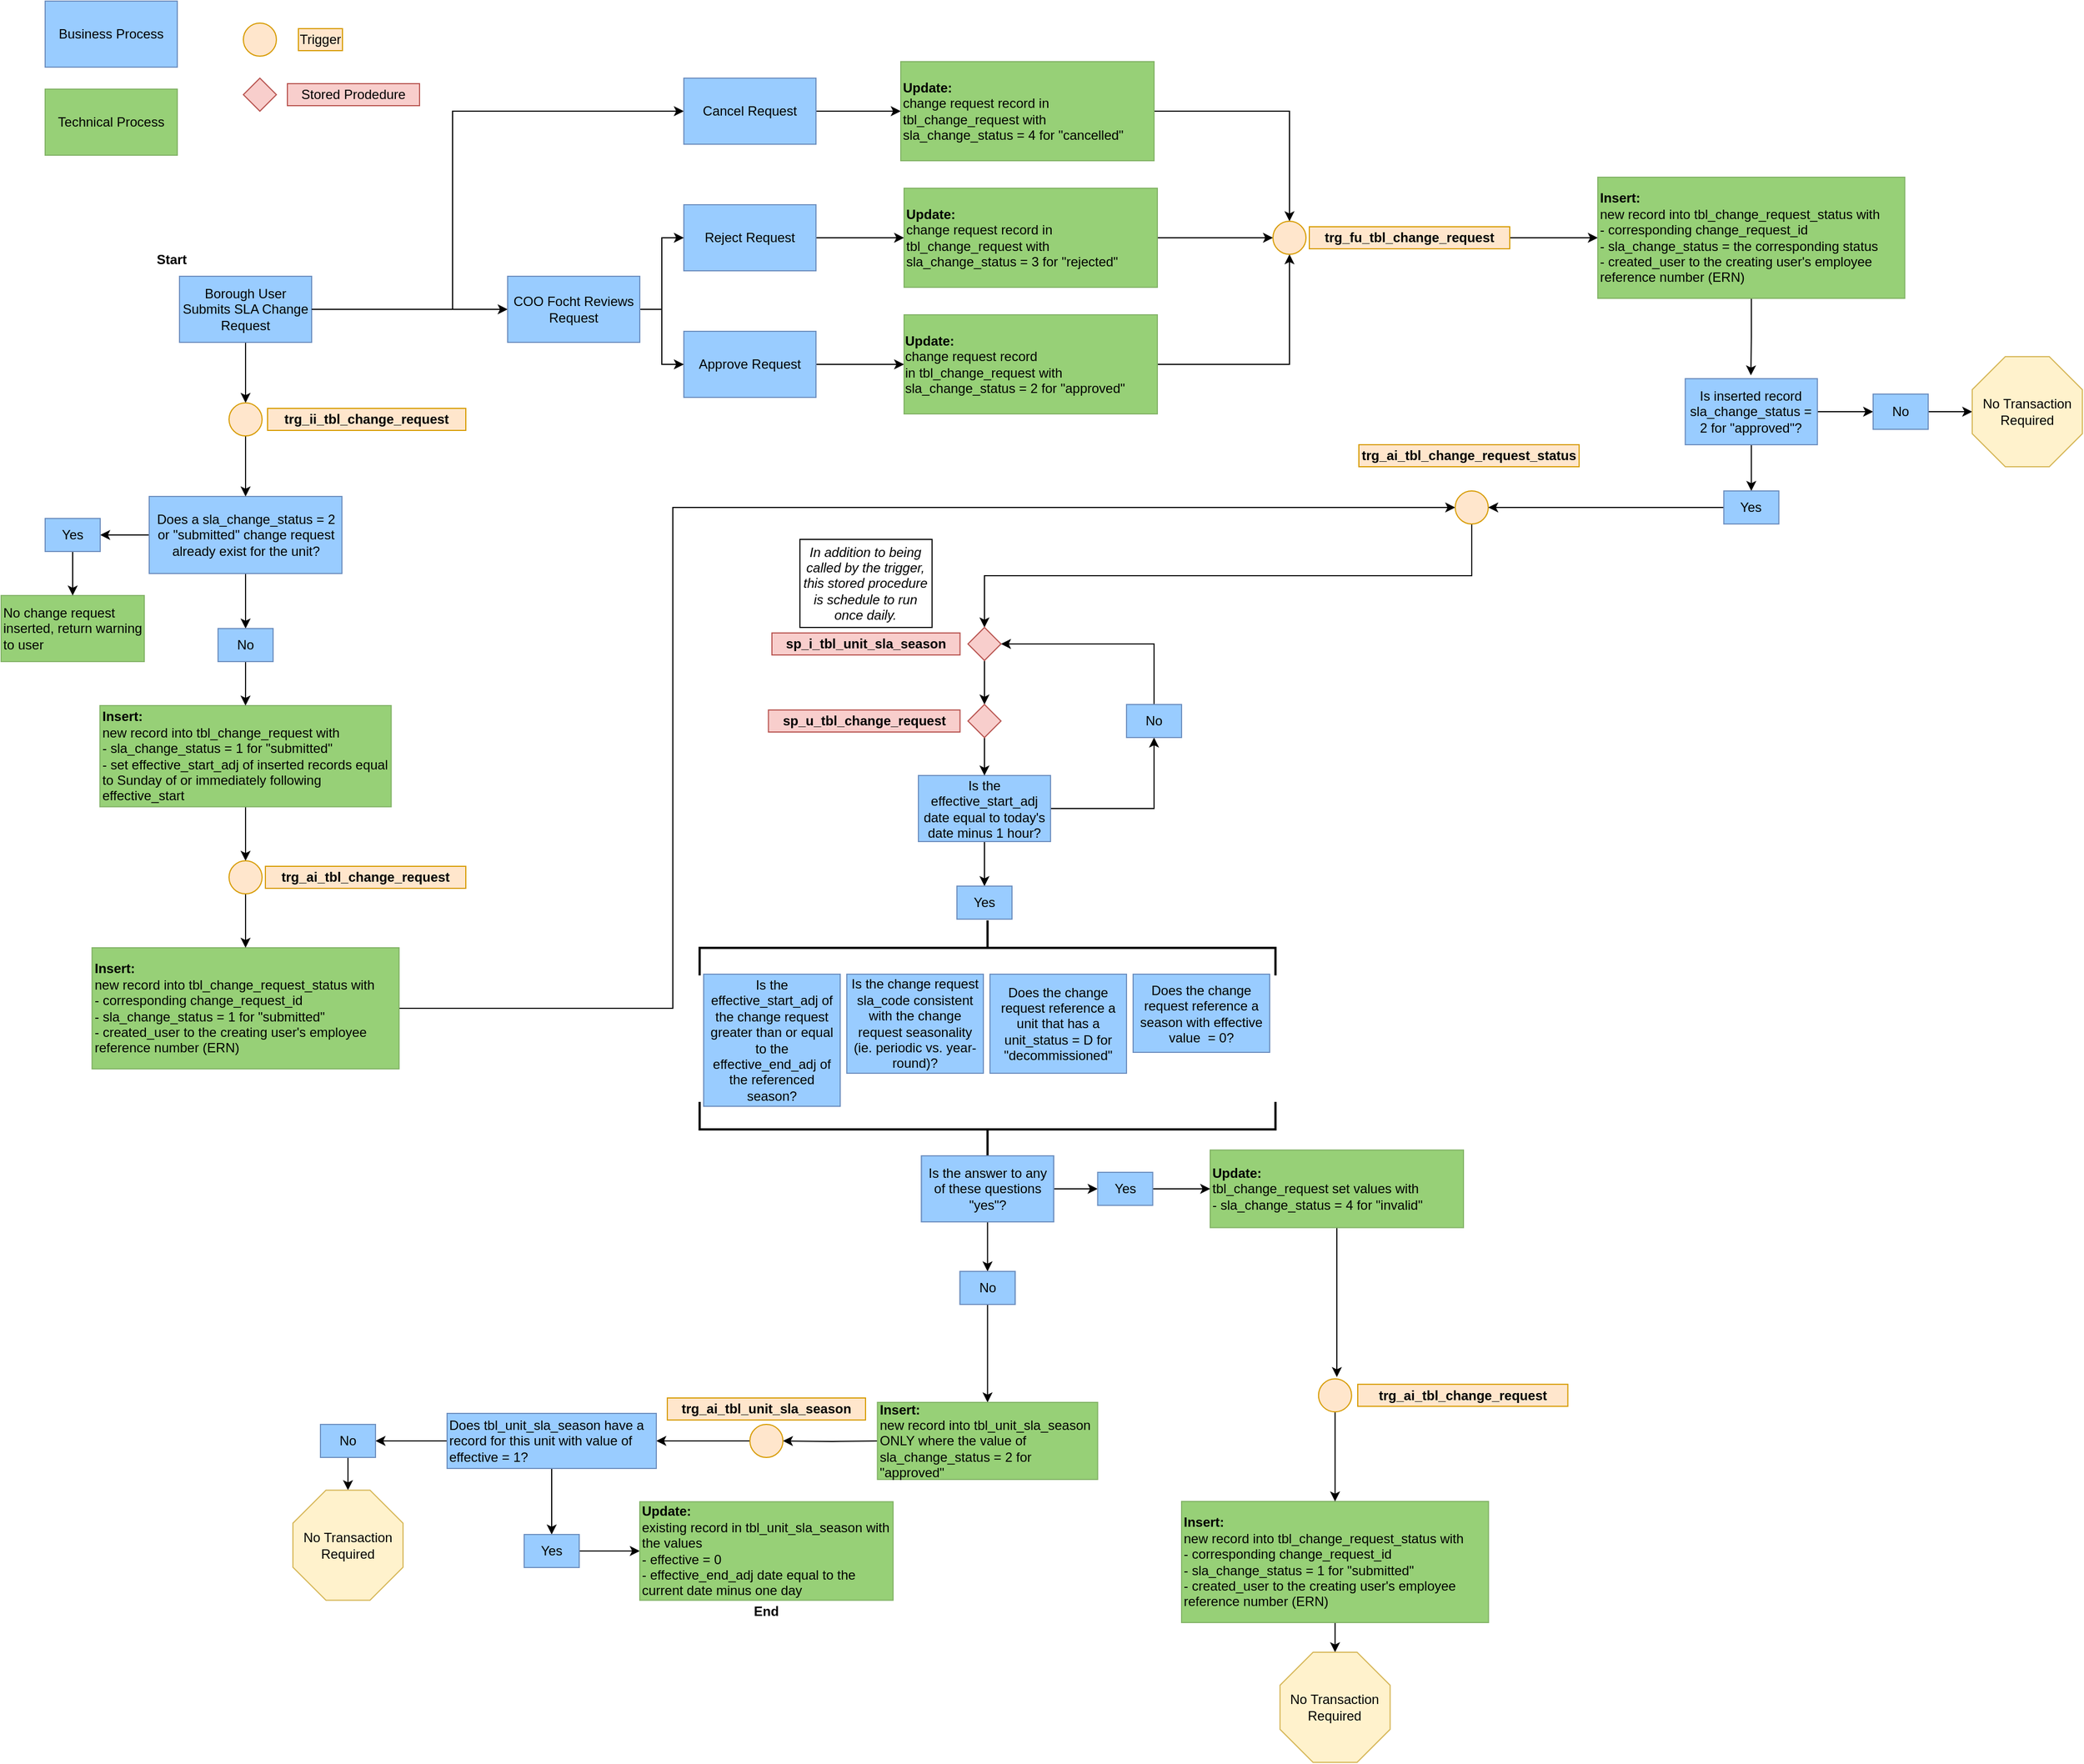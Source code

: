 <mxfile version="13.7.6" type="github">
  <diagram id="APbCHEt9h7LmyBrYfhhx" name="Page-1">
    <mxGraphModel dx="2272" dy="794" grid="1" gridSize="10" guides="1" tooltips="1" connect="1" arrows="1" fold="1" page="1" pageScale="1" pageWidth="850" pageHeight="1100" math="0" shadow="0">
      <root>
        <mxCell id="0" />
        <mxCell id="1" parent="0" />
        <mxCell id="TYA-corCzER_tpGZpnsk-2" value="Business Process" style="rounded=0;whiteSpace=wrap;html=1;fillColor=#dae8fc;strokeColor=#6c8ebf;" parent="1" vertex="1">
          <mxGeometry x="20" y="20" width="120" height="60" as="geometry" />
        </mxCell>
        <mxCell id="TYA-corCzER_tpGZpnsk-3" value="Technical Process" style="rounded=0;whiteSpace=wrap;html=1;fillColor=#97D077;strokeColor=#82b366;" parent="1" vertex="1">
          <mxGeometry x="20" y="100" width="120" height="60" as="geometry" />
        </mxCell>
        <mxCell id="TYA-corCzER_tpGZpnsk-4" value="" style="ellipse;whiteSpace=wrap;html=1;aspect=fixed;fillColor=#ffe6cc;strokeColor=#d79b00;" parent="1" vertex="1">
          <mxGeometry x="200" y="40" width="30" height="30" as="geometry" />
        </mxCell>
        <mxCell id="TYA-corCzER_tpGZpnsk-5" value="Trigger" style="text;html=1;strokeColor=#d79b00;fillColor=#ffe6cc;align=center;verticalAlign=middle;whiteSpace=wrap;rounded=0;" parent="1" vertex="1">
          <mxGeometry x="250" y="45" width="40" height="20" as="geometry" />
        </mxCell>
        <mxCell id="HUFOrXZjp_os2G7rT3iw-18" style="edgeStyle=orthogonalEdgeStyle;rounded=0;orthogonalLoop=1;jettySize=auto;html=1;exitX=0.5;exitY=1;exitDx=0;exitDy=0;entryX=0.5;entryY=0;entryDx=0;entryDy=0;" parent="1" source="TYA-corCzER_tpGZpnsk-7" target="HUFOrXZjp_os2G7rT3iw-16" edge="1">
          <mxGeometry relative="1" as="geometry" />
        </mxCell>
        <mxCell id="Ly3nlQLUf3ytLONR5fyU-18" style="edgeStyle=orthogonalEdgeStyle;rounded=0;orthogonalLoop=1;jettySize=auto;html=1;entryX=0;entryY=0.5;entryDx=0;entryDy=0;" parent="1" source="TYA-corCzER_tpGZpnsk-7" target="gYBFZbuTnCWKFlB4koAg-2" edge="1">
          <mxGeometry relative="1" as="geometry">
            <Array as="points">
              <mxPoint x="390" y="300" />
              <mxPoint x="390" y="120" />
            </Array>
          </mxGeometry>
        </mxCell>
        <mxCell id="TYA-corCzER_tpGZpnsk-7" value="Borough User Submits SLA Change Request" style="rounded=0;whiteSpace=wrap;html=1;fillColor=#99CCFF;strokeColor=#6c8ebf;" parent="1" vertex="1">
          <mxGeometry x="142.01" y="270" width="120" height="60" as="geometry" />
        </mxCell>
        <mxCell id="TYA-corCzER_tpGZpnsk-9" value="COO Focht Reviews Request" style="rounded=0;whiteSpace=wrap;html=1;fillColor=#dae8fc;strokeColor=#6c8ebf;" parent="1" vertex="1">
          <mxGeometry x="440" y="270" width="120" height="60" as="geometry" />
        </mxCell>
        <mxCell id="HUFOrXZjp_os2G7rT3iw-30" style="edgeStyle=orthogonalEdgeStyle;rounded=0;orthogonalLoop=1;jettySize=auto;html=1;exitX=0.5;exitY=1;exitDx=0;exitDy=0;entryX=0.5;entryY=0;entryDx=0;entryDy=0;" parent="1" source="TYA-corCzER_tpGZpnsk-22" target="HUFOrXZjp_os2G7rT3iw-29" edge="1">
          <mxGeometry relative="1" as="geometry" />
        </mxCell>
        <mxCell id="TYA-corCzER_tpGZpnsk-22" value="Insert:&lt;br&gt;&lt;span style=&quot;font-weight: normal&quot;&gt;new record into tbl_change_request with&lt;br&gt;- sla_change_status = 1 for &quot;submitted&quot;&lt;br&gt;-&amp;nbsp;&lt;/span&gt;&lt;span style=&quot;font-weight: 400&quot;&gt;set effective_start_adj of inserted records equal to Sunday of or immediately following effective_start&lt;/span&gt;&lt;span style=&quot;font-weight: normal&quot;&gt;&lt;br&gt;&lt;/span&gt;" style="rounded=0;whiteSpace=wrap;html=1;fillColor=#97D077;strokeColor=#82b366;fontStyle=1;align=left;" parent="1" vertex="1">
          <mxGeometry x="69.74" y="660" width="264.51" height="91.9" as="geometry" />
        </mxCell>
        <mxCell id="Ly3nlQLUf3ytLONR5fyU-26" style="edgeStyle=orthogonalEdgeStyle;rounded=0;orthogonalLoop=1;jettySize=auto;html=1;entryX=0;entryY=0.5;entryDx=0;entryDy=0;" parent="1" source="TYA-corCzER_tpGZpnsk-24" target="TYA-corCzER_tpGZpnsk-53" edge="1">
          <mxGeometry relative="1" as="geometry">
            <Array as="points">
              <mxPoint x="590" y="935" />
              <mxPoint x="590" y="480" />
            </Array>
          </mxGeometry>
        </mxCell>
        <mxCell id="TYA-corCzER_tpGZpnsk-24" value="Insert:&lt;br&gt;&lt;span style=&quot;font-weight: normal&quot;&gt;new record into tbl_change_request_status with&lt;br&gt;- corresponding change_request_id&amp;nbsp;&amp;nbsp;&lt;/span&gt;&lt;br&gt;&lt;span style=&quot;font-weight: normal&quot;&gt;- sla_change_status = 1 for &quot;submitted&quot;&lt;/span&gt;&lt;br&gt;&lt;span style=&quot;font-weight: normal&quot;&gt;- created_user to the&amp;nbsp;&lt;/span&gt;&lt;span style=&quot;font-weight: 400&quot;&gt;creating user&#39;s employee reference number (ERN)&lt;/span&gt;&lt;span style=&quot;font-weight: normal&quot;&gt;&lt;br&gt;&lt;/span&gt;" style="rounded=0;whiteSpace=wrap;html=1;fillColor=#97D077;strokeColor=#82b366;fontStyle=1;align=left;" parent="1" vertex="1">
          <mxGeometry x="62.62" y="880" width="278.75" height="110" as="geometry" />
        </mxCell>
        <mxCell id="TYA-corCzER_tpGZpnsk-18" value="" style="edgeStyle=orthogonalEdgeStyle;rounded=0;orthogonalLoop=1;jettySize=auto;html=1;" parent="1" source="TYA-corCzER_tpGZpnsk-11" target="TYA-corCzER_tpGZpnsk-17" edge="1">
          <mxGeometry relative="1" as="geometry" />
        </mxCell>
        <mxCell id="TYA-corCzER_tpGZpnsk-11" value="Reject Request" style="rounded=0;whiteSpace=wrap;html=1;fillColor=#dae8fc;strokeColor=#6c8ebf;" parent="1" vertex="1">
          <mxGeometry x="600" y="205" width="120" height="60" as="geometry" />
        </mxCell>
        <mxCell id="Ly3nlQLUf3ytLONR5fyU-4" style="edgeStyle=orthogonalEdgeStyle;rounded=0;orthogonalLoop=1;jettySize=auto;html=1;" parent="1" source="TYA-corCzER_tpGZpnsk-17" edge="1">
          <mxGeometry relative="1" as="geometry">
            <mxPoint x="1135" y="235" as="targetPoint" />
          </mxGeometry>
        </mxCell>
        <mxCell id="TYA-corCzER_tpGZpnsk-17" value="&lt;div&gt;&lt;span&gt;&lt;b&gt;Update:&lt;/b&gt;&lt;/span&gt;&lt;/div&gt;&lt;div&gt;&lt;span&gt;change request record in tbl_change_request with sla_change_status = 3 for &quot;rejected&quot;&lt;/span&gt;&lt;/div&gt;" style="rounded=0;whiteSpace=wrap;html=1;fillColor=#97D077;strokeColor=#82b366;align=left;" parent="1" vertex="1">
          <mxGeometry x="800" y="190" width="230" height="90" as="geometry" />
        </mxCell>
        <mxCell id="utrAC_NS1D6aVvXHYf-W-8" style="edgeStyle=orthogonalEdgeStyle;rounded=0;orthogonalLoop=1;jettySize=auto;html=1;exitX=1;exitY=0.5;exitDx=0;exitDy=0;" parent="1" source="TYA-corCzER_tpGZpnsk-14" target="utrAC_NS1D6aVvXHYf-W-7" edge="1">
          <mxGeometry relative="1" as="geometry" />
        </mxCell>
        <mxCell id="TYA-corCzER_tpGZpnsk-14" value="Approve Request" style="rounded=0;whiteSpace=wrap;html=1;fillColor=#dae8fc;strokeColor=#6c8ebf;" parent="1" vertex="1">
          <mxGeometry x="600" y="320" width="120" height="60" as="geometry" />
        </mxCell>
        <mxCell id="3o3nBdtsmn0ed2RaHUh7-10" value="" style="edgeStyle=orthogonalEdgeStyle;rounded=0;orthogonalLoop=1;jettySize=auto;html=1;" parent="1" source="TYA-corCzER_tpGZpnsk-32" target="3o3nBdtsmn0ed2RaHUh7-9" edge="1">
          <mxGeometry relative="1" as="geometry" />
        </mxCell>
        <mxCell id="HUFOrXZjp_os2G7rT3iw-37" style="edgeStyle=orthogonalEdgeStyle;rounded=0;orthogonalLoop=1;jettySize=auto;html=1;exitX=1;exitY=0.5;exitDx=0;exitDy=0;entryX=0.5;entryY=1;entryDx=0;entryDy=0;" parent="1" source="TYA-corCzER_tpGZpnsk-32" target="TYA-corCzER_tpGZpnsk-39" edge="1">
          <mxGeometry relative="1" as="geometry" />
        </mxCell>
        <mxCell id="TYA-corCzER_tpGZpnsk-32" value="Is the effective_start_adj date equal to today&#39;s date minus 1 hour?" style="rounded=0;whiteSpace=wrap;html=1;fillColor=#99CCFF;strokeColor=#6c8ebf;" parent="1" vertex="1">
          <mxGeometry x="813" y="723.5" width="120" height="60" as="geometry" />
        </mxCell>
        <mxCell id="HUFOrXZjp_os2G7rT3iw-38" style="edgeStyle=orthogonalEdgeStyle;rounded=0;orthogonalLoop=1;jettySize=auto;html=1;exitX=0.5;exitY=0;exitDx=0;exitDy=0;entryX=1;entryY=0.5;entryDx=0;entryDy=0;" parent="1" source="TYA-corCzER_tpGZpnsk-39" target="TYA-corCzER_tpGZpnsk-46" edge="1">
          <mxGeometry relative="1" as="geometry" />
        </mxCell>
        <mxCell id="TYA-corCzER_tpGZpnsk-39" value="No" style="rounded=0;whiteSpace=wrap;html=1;fillColor=#99CCFF;strokeColor=#6c8ebf;" parent="1" vertex="1">
          <mxGeometry x="1002" y="659" width="50" height="30" as="geometry" />
        </mxCell>
        <mxCell id="TYA-corCzER_tpGZpnsk-21" style="edgeStyle=orthogonalEdgeStyle;rounded=0;orthogonalLoop=1;jettySize=auto;html=1;exitX=0.5;exitY=1;exitDx=0;exitDy=0;" parent="1" source="TYA-corCzER_tpGZpnsk-17" target="TYA-corCzER_tpGZpnsk-17" edge="1">
          <mxGeometry relative="1" as="geometry" />
        </mxCell>
        <mxCell id="TYA-corCzER_tpGZpnsk-44" value="" style="rhombus;whiteSpace=wrap;html=1;align=left;fillColor=#f8cecc;strokeColor=#b85450;" parent="1" vertex="1">
          <mxGeometry x="200" y="90" width="30" height="30" as="geometry" />
        </mxCell>
        <mxCell id="TYA-corCzER_tpGZpnsk-45" value="Stored Prodedure" style="text;html=1;strokeColor=#b85450;fillColor=#f8cecc;align=center;verticalAlign=middle;whiteSpace=wrap;rounded=0;" parent="1" vertex="1">
          <mxGeometry x="240" y="95" width="120" height="20" as="geometry" />
        </mxCell>
        <mxCell id="TYA-corCzER_tpGZpnsk-48" value="&lt;b&gt;sp_i_tbl_unit_sla_season&lt;br&gt;&lt;/b&gt;" style="text;html=1;strokeColor=#b85450;fillColor=#f8cecc;align=center;verticalAlign=middle;whiteSpace=wrap;rounded=0;" parent="1" vertex="1">
          <mxGeometry x="680" y="594" width="170.8" height="20" as="geometry" />
        </mxCell>
        <mxCell id="Xcc2Si-ru2YFNp3SEIyi-4" style="edgeStyle=orthogonalEdgeStyle;rounded=0;orthogonalLoop=1;jettySize=auto;html=1;exitX=0;exitY=0.5;exitDx=0;exitDy=0;entryX=1;entryY=0.5;entryDx=0;entryDy=0;" parent="1" target="TYA-corCzER_tpGZpnsk-67" edge="1">
          <mxGeometry relative="1" as="geometry">
            <mxPoint x="780" y="1328" as="sourcePoint" />
          </mxGeometry>
        </mxCell>
        <mxCell id="Xcc2Si-ru2YFNp3SEIyi-15" style="edgeStyle=orthogonalEdgeStyle;rounded=0;orthogonalLoop=1;jettySize=auto;html=1;exitX=0.5;exitY=1;exitDx=0;exitDy=0;entryX=0;entryY=0.5;entryDx=0;entryDy=0;entryPerimeter=0;" parent="1" source="TYA-corCzER_tpGZpnsk-62" target="Xcc2Si-ru2YFNp3SEIyi-3" edge="1">
          <mxGeometry relative="1" as="geometry" />
        </mxCell>
        <mxCell id="TYA-corCzER_tpGZpnsk-62" value="&lt;span style=&quot;font-weight: normal&quot;&gt;No&lt;/span&gt;" style="rounded=0;whiteSpace=wrap;html=1;fillColor=#dae8fc;strokeColor=#6c8ebf;fontStyle=1;align=center;" parent="1" vertex="1">
          <mxGeometry x="270" y="1313" width="50" height="30" as="geometry" />
        </mxCell>
        <mxCell id="Xcc2Si-ru2YFNp3SEIyi-11" style="edgeStyle=orthogonalEdgeStyle;rounded=0;orthogonalLoop=1;jettySize=auto;html=1;exitX=1;exitY=0.5;exitDx=0;exitDy=0;entryX=0;entryY=0.5;entryDx=0;entryDy=0;" parent="1" source="TYA-corCzER_tpGZpnsk-64" target="TYA-corCzER_tpGZpnsk-73" edge="1">
          <mxGeometry relative="1" as="geometry" />
        </mxCell>
        <mxCell id="TYA-corCzER_tpGZpnsk-64" value="&lt;span style=&quot;font-weight: normal&quot;&gt;Yes&lt;/span&gt;" style="rounded=0;whiteSpace=wrap;html=1;fillColor=#dae8fc;strokeColor=#6c8ebf;fontStyle=1;align=center;" parent="1" vertex="1">
          <mxGeometry x="455" y="1413" width="50" height="30" as="geometry" />
        </mxCell>
        <mxCell id="HUFOrXZjp_os2G7rT3iw-39" style="edgeStyle=orthogonalEdgeStyle;rounded=0;orthogonalLoop=1;jettySize=auto;html=1;exitX=0.5;exitY=1;exitDx=0;exitDy=0;entryX=0.5;entryY=0;entryDx=0;entryDy=0;" parent="1" source="TYA-corCzER_tpGZpnsk-53" target="TYA-corCzER_tpGZpnsk-46" edge="1">
          <mxGeometry relative="1" as="geometry">
            <mxPoint x="1300.5" y="559" as="sourcePoint" />
          </mxGeometry>
        </mxCell>
        <mxCell id="TYA-corCzER_tpGZpnsk-53" value="" style="ellipse;whiteSpace=wrap;html=1;aspect=fixed;fillColor=#ffe6cc;strokeColor=#d79b00;" parent="1" vertex="1">
          <mxGeometry x="1300.5" y="465" width="30" height="30" as="geometry" />
        </mxCell>
        <mxCell id="TYA-corCzER_tpGZpnsk-55" value="&lt;b&gt;trg_ai_tbl_change_request_status&lt;/b&gt;" style="text;html=1;strokeColor=#d79b00;fillColor=#ffe6cc;align=center;verticalAlign=middle;whiteSpace=wrap;rounded=0;" parent="1" vertex="1">
          <mxGeometry x="1213" y="423" width="200" height="20" as="geometry" />
        </mxCell>
        <mxCell id="Xcc2Si-ru2YFNp3SEIyi-6" style="edgeStyle=orthogonalEdgeStyle;rounded=0;orthogonalLoop=1;jettySize=auto;html=1;exitX=0;exitY=0.5;exitDx=0;exitDy=0;" parent="1" source="TYA-corCzER_tpGZpnsk-67" target="Xcc2Si-ru2YFNp3SEIyi-5" edge="1">
          <mxGeometry relative="1" as="geometry" />
        </mxCell>
        <mxCell id="TYA-corCzER_tpGZpnsk-67" value="" style="ellipse;whiteSpace=wrap;html=1;aspect=fixed;fillColor=#ffe6cc;strokeColor=#d79b00;" parent="1" vertex="1">
          <mxGeometry x="660" y="1313" width="30" height="30" as="geometry" />
        </mxCell>
        <mxCell id="TYA-corCzER_tpGZpnsk-68" value="&lt;b&gt;trg_ai_tbl_unit_sla_season&lt;/b&gt;" style="text;html=1;strokeColor=#d79b00;fillColor=#ffe6cc;align=center;verticalAlign=middle;whiteSpace=wrap;rounded=0;" parent="1" vertex="1">
          <mxGeometry x="585" y="1289" width="180" height="20" as="geometry" />
        </mxCell>
        <mxCell id="TYA-corCzER_tpGZpnsk-73" value="Update:&lt;br&gt;&lt;span style=&quot;font-weight: normal&quot;&gt;existing record in tbl_unit_sla_season with the values&lt;/span&gt;&lt;br&gt;&lt;span style=&quot;font-weight: normal&quot;&gt;- effective = 0&lt;br&gt;- effective_end_adj date equal to the current date minus one day&lt;br&gt;&lt;/span&gt;" style="rounded=0;whiteSpace=wrap;html=1;fillColor=#97D077;strokeColor=#82b366;fontStyle=1;align=left;" parent="1" vertex="1">
          <mxGeometry x="560" y="1383.25" width="230" height="89.5" as="geometry" />
        </mxCell>
        <mxCell id="XjfmwIq85a9qO-nbTn4X-13" value="" style="edgeStyle=orthogonalEdgeStyle;rounded=0;orthogonalLoop=1;jettySize=auto;html=1;" parent="1" source="TYA-corCzER_tpGZpnsk-46" target="XjfmwIq85a9qO-nbTn4X-8" edge="1">
          <mxGeometry relative="1" as="geometry" />
        </mxCell>
        <mxCell id="TYA-corCzER_tpGZpnsk-46" value="" style="rhombus;whiteSpace=wrap;html=1;align=left;fillColor=#f8cecc;strokeColor=#b85450;" parent="1" vertex="1">
          <mxGeometry x="858" y="589" width="30" height="30" as="geometry" />
        </mxCell>
        <mxCell id="Ly3nlQLUf3ytLONR5fyU-7" style="edgeStyle=orthogonalEdgeStyle;rounded=0;orthogonalLoop=1;jettySize=auto;html=1;entryX=0.5;entryY=1;entryDx=0;entryDy=0;" parent="1" source="utrAC_NS1D6aVvXHYf-W-7" target="Ly3nlQLUf3ytLONR5fyU-9" edge="1">
          <mxGeometry relative="1" as="geometry">
            <mxPoint x="1195" y="265" as="targetPoint" />
          </mxGeometry>
        </mxCell>
        <mxCell id="utrAC_NS1D6aVvXHYf-W-7" value="&lt;div style=&quot;text-align: left&quot;&gt;&lt;b&gt;Update:&lt;/b&gt;&lt;/div&gt;&lt;div style=&quot;text-align: left&quot;&gt;&lt;span&gt;change request record in&lt;/span&gt;&lt;span&gt;&amp;nbsp;&lt;/span&gt;&lt;span&gt;tbl_change_request with sla_change_status = 2 for &quot;approved&quot;&lt;/span&gt;&lt;br&gt;&lt;/div&gt;" style="rounded=0;whiteSpace=wrap;html=1;fillColor=#97D077;strokeColor=#82b366;" parent="1" vertex="1">
          <mxGeometry x="800" y="305" width="230" height="90" as="geometry" />
        </mxCell>
        <mxCell id="utrAC_NS1D6aVvXHYf-W-27" value="&lt;i&gt;In addition to being called by the trigger, this stored procedure is schedule to run once daily.&lt;/i&gt;" style="rounded=0;whiteSpace=wrap;html=1;" parent="1" vertex="1">
          <mxGeometry x="705.4" y="509" width="120" height="80" as="geometry" />
        </mxCell>
        <mxCell id="Xcc2Si-ru2YFNp3SEIyi-3" value="No Transaction Required" style="whiteSpace=wrap;html=1;shape=mxgraph.basic.octagon2;align=center;verticalAlign=middle;dx=15;fillColor=#fff2cc;strokeColor=#d6b656;direction=south;" parent="1" vertex="1">
          <mxGeometry x="245" y="1372.75" width="100" height="100" as="geometry" />
        </mxCell>
        <mxCell id="Xcc2Si-ru2YFNp3SEIyi-10" style="edgeStyle=orthogonalEdgeStyle;rounded=0;orthogonalLoop=1;jettySize=auto;html=1;exitX=0.5;exitY=1;exitDx=0;exitDy=0;entryX=0.5;entryY=0;entryDx=0;entryDy=0;" parent="1" source="Xcc2Si-ru2YFNp3SEIyi-5" target="TYA-corCzER_tpGZpnsk-64" edge="1">
          <mxGeometry relative="1" as="geometry" />
        </mxCell>
        <mxCell id="Xcc2Si-ru2YFNp3SEIyi-13" style="edgeStyle=orthogonalEdgeStyle;rounded=0;orthogonalLoop=1;jettySize=auto;html=1;exitX=0;exitY=0.5;exitDx=0;exitDy=0;entryX=1;entryY=0.5;entryDx=0;entryDy=0;" parent="1" source="Xcc2Si-ru2YFNp3SEIyi-5" target="TYA-corCzER_tpGZpnsk-62" edge="1">
          <mxGeometry relative="1" as="geometry" />
        </mxCell>
        <mxCell id="Xcc2Si-ru2YFNp3SEIyi-5" value="&lt;span style=&quot;font-weight: 400 ; text-align: center&quot;&gt;Does tbl_unit_sla_season have a record for this unit with value of effective = 1?&lt;/span&gt;" style="rounded=0;whiteSpace=wrap;html=1;fillColor=#dae8fc;strokeColor=#6c8ebf;fontStyle=1;align=left;" parent="1" vertex="1">
          <mxGeometry x="385" y="1303" width="190" height="50" as="geometry" />
        </mxCell>
        <mxCell id="Xcc2Si-ru2YFNp3SEIyi-16" value="&lt;b&gt;End&lt;/b&gt;" style="text;html=1;strokeColor=none;fillColor=none;align=center;verticalAlign=middle;whiteSpace=wrap;rounded=0;" parent="1" vertex="1">
          <mxGeometry x="655" y="1473" width="40" height="20" as="geometry" />
        </mxCell>
        <mxCell id="e-__jFEW9f1SL3vXLQ8T-5" style="edgeStyle=orthogonalEdgeStyle;rounded=0;orthogonalLoop=1;jettySize=auto;html=1;entryX=0;entryY=0.5;entryDx=0;entryDy=0;" parent="1" source="TYA-corCzER_tpGZpnsk-7" target="TYA-corCzER_tpGZpnsk-9" edge="1">
          <mxGeometry relative="1" as="geometry">
            <mxPoint x="370" y="300" as="sourcePoint" />
          </mxGeometry>
        </mxCell>
        <mxCell id="Ly3nlQLUf3ytLONR5fyU-60" style="edgeStyle=orthogonalEdgeStyle;rounded=0;orthogonalLoop=1;jettySize=auto;html=1;" parent="1" source="e-__jFEW9f1SL3vXLQ8T-8" edge="1">
          <mxGeometry relative="1" as="geometry">
            <mxPoint x="1193" y="1270" as="targetPoint" />
          </mxGeometry>
        </mxCell>
        <mxCell id="e-__jFEW9f1SL3vXLQ8T-8" value="&lt;div style=&quot;&quot;&gt;&lt;b&gt;Update:&lt;/b&gt;&lt;/div&gt;&lt;div style=&quot;&quot;&gt;&lt;span&gt;tbl_change_request set values with&amp;nbsp;&lt;/span&gt;&lt;/div&gt;&lt;div style=&quot;&quot;&gt;&lt;span&gt;- sla_change_status = 4 for &quot;invalid&quot;&lt;/span&gt;&lt;/div&gt;" style="rounded=0;whiteSpace=wrap;html=1;fillColor=#97D077;strokeColor=#82b366;align=left;" parent="1" vertex="1">
          <mxGeometry x="1078" y="1063.75" width="230" height="70.5" as="geometry" />
        </mxCell>
        <mxCell id="3o3nBdtsmn0ed2RaHUh7-16" style="edgeStyle=orthogonalEdgeStyle;rounded=0;orthogonalLoop=1;jettySize=auto;html=1;entryX=0.5;entryY=0;entryDx=0;entryDy=0;" parent="1" source="e-__jFEW9f1SL3vXLQ8T-9" target="3o3nBdtsmn0ed2RaHUh7-15" edge="1">
          <mxGeometry relative="1" as="geometry">
            <mxPoint x="875.8" y="1274" as="targetPoint" />
          </mxGeometry>
        </mxCell>
        <mxCell id="e-__jFEW9f1SL3vXLQ8T-9" value="No" style="rounded=0;whiteSpace=wrap;html=1;fillColor=#dae8fc;strokeColor=#6c8ebf;" parent="1" vertex="1">
          <mxGeometry x="850.8" y="1174" width="50" height="30" as="geometry" />
        </mxCell>
        <mxCell id="XjfmwIq85a9qO-nbTn4X-1" value="&lt;b&gt;Start&lt;br&gt;&lt;/b&gt;" style="text;html=1;strokeColor=none;fillColor=none;align=center;verticalAlign=middle;whiteSpace=wrap;rounded=0;" parent="1" vertex="1">
          <mxGeometry x="115" y="245" width="40" height="20" as="geometry" />
        </mxCell>
        <mxCell id="3o3nBdtsmn0ed2RaHUh7-7" style="edgeStyle=orthogonalEdgeStyle;rounded=0;orthogonalLoop=1;jettySize=auto;html=1;exitX=0.5;exitY=1;exitDx=0;exitDy=0;entryX=0.5;entryY=0;entryDx=0;entryDy=0;" parent="1" source="XjfmwIq85a9qO-nbTn4X-8" target="TYA-corCzER_tpGZpnsk-32" edge="1">
          <mxGeometry relative="1" as="geometry" />
        </mxCell>
        <mxCell id="XjfmwIq85a9qO-nbTn4X-8" value="" style="rhombus;whiteSpace=wrap;html=1;align=left;fillColor=#f8cecc;strokeColor=#b85450;" parent="1" vertex="1">
          <mxGeometry x="858" y="659" width="30" height="30" as="geometry" />
        </mxCell>
        <mxCell id="XjfmwIq85a9qO-nbTn4X-9" value="&lt;b&gt;sp_u_tbl_change_request&lt;br&gt;&lt;/b&gt;" style="text;html=1;strokeColor=#b85450;fillColor=#f8cecc;align=center;verticalAlign=middle;whiteSpace=wrap;rounded=0;" parent="1" vertex="1">
          <mxGeometry x="676.8" y="664" width="174" height="20" as="geometry" />
        </mxCell>
        <mxCell id="XjfmwIq85a9qO-nbTn4X-15" value="Does the change request reference a season with effective value&amp;nbsp; = 0?" style="rounded=0;whiteSpace=wrap;html=1;fillColor=#99CCFF;strokeColor=#6c8ebf;" parent="1" vertex="1">
          <mxGeometry x="1008" y="904" width="124" height="71" as="geometry" />
        </mxCell>
        <mxCell id="XjfmwIq85a9qO-nbTn4X-20" value="Is the change request sla_code consistent with the change request seasonality (ie. periodic vs. year-round)?" style="rounded=0;whiteSpace=wrap;html=1;fillColor=#99CCFF;strokeColor=#6c8ebf;" parent="1" vertex="1">
          <mxGeometry x="748" y="904" width="124" height="90" as="geometry" />
        </mxCell>
        <mxCell id="XjfmwIq85a9qO-nbTn4X-22" value="Does the change request reference a unit that has a unit_status = D for &quot;decommissioned&quot;" style="rounded=0;whiteSpace=wrap;html=1;fillColor=#99CCFF;strokeColor=#6c8ebf;" parent="1" vertex="1">
          <mxGeometry x="878" y="904" width="124" height="90" as="geometry" />
        </mxCell>
        <mxCell id="XjfmwIq85a9qO-nbTn4X-24" value="Is the effective_start_adj of the change request greater than or equal to the effective_end_adj of the referenced season?" style="rounded=0;whiteSpace=wrap;html=1;fillColor=#99CCFF;strokeColor=#6c8ebf;" parent="1" vertex="1">
          <mxGeometry x="618" y="904" width="124" height="120" as="geometry" />
        </mxCell>
        <mxCell id="3o3nBdtsmn0ed2RaHUh7-12" value="" style="edgeStyle=orthogonalEdgeStyle;rounded=0;orthogonalLoop=1;jettySize=auto;html=1;" parent="1" source="3o3nBdtsmn0ed2RaHUh7-1" target="e-__jFEW9f1SL3vXLQ8T-9" edge="1">
          <mxGeometry relative="1" as="geometry" />
        </mxCell>
        <mxCell id="3o3nBdtsmn0ed2RaHUh7-18" style="edgeStyle=orthogonalEdgeStyle;rounded=0;orthogonalLoop=1;jettySize=auto;html=1;exitX=1;exitY=0.5;exitDx=0;exitDy=0;" parent="1" source="3o3nBdtsmn0ed2RaHUh7-1" target="3o3nBdtsmn0ed2RaHUh7-17" edge="1">
          <mxGeometry relative="1" as="geometry" />
        </mxCell>
        <mxCell id="3o3nBdtsmn0ed2RaHUh7-1" value="Is the answer to any of these questions &quot;yes&quot;?" style="rounded=0;whiteSpace=wrap;html=1;fillColor=#dae8fc;strokeColor=#6c8ebf;" parent="1" vertex="1">
          <mxGeometry x="815.8" y="1069" width="120" height="60" as="geometry" />
        </mxCell>
        <mxCell id="3o3nBdtsmn0ed2RaHUh7-2" value="" style="strokeWidth=2;html=1;shape=mxgraph.flowchart.annotation_2;align=left;labelPosition=right;pointerEvents=1;fillColor=#FF0000;gradientColor=none;rotation=90;" parent="1" vertex="1">
          <mxGeometry x="850.8" y="618.67" width="50" height="522.93" as="geometry" />
        </mxCell>
        <mxCell id="3o3nBdtsmn0ed2RaHUh7-9" value="Yes" style="rounded=0;whiteSpace=wrap;html=1;fillColor=#99CCFF;strokeColor=#6c8ebf;" parent="1" vertex="1">
          <mxGeometry x="848" y="824" width="50" height="30" as="geometry" />
        </mxCell>
        <mxCell id="3o3nBdtsmn0ed2RaHUh7-11" value="" style="strokeWidth=2;html=1;shape=mxgraph.flowchart.annotation_2;align=left;labelPosition=right;pointerEvents=1;fillColor=#FF0000;gradientColor=none;rotation=-90;" parent="1" vertex="1">
          <mxGeometry x="850.8" y="783.5" width="50" height="522.93" as="geometry" />
        </mxCell>
        <mxCell id="3o3nBdtsmn0ed2RaHUh7-15" value="Insert:&lt;br&gt;&lt;span style=&quot;font-weight: 400&quot;&gt;new record into tbl_unit_sla_season ONLY where the value of sla_change_status = 2 for &quot;approved&quot;&lt;/span&gt;" style="rounded=0;whiteSpace=wrap;html=1;fillColor=#97D077;strokeColor=#82b366;fontStyle=1;align=left;" parent="1" vertex="1">
          <mxGeometry x="775.8" y="1293" width="200" height="70" as="geometry" />
        </mxCell>
        <mxCell id="3o3nBdtsmn0ed2RaHUh7-19" style="edgeStyle=orthogonalEdgeStyle;rounded=0;orthogonalLoop=1;jettySize=auto;html=1;exitX=1;exitY=0.5;exitDx=0;exitDy=0;entryX=0;entryY=0.5;entryDx=0;entryDy=0;" parent="1" source="3o3nBdtsmn0ed2RaHUh7-17" target="e-__jFEW9f1SL3vXLQ8T-8" edge="1">
          <mxGeometry relative="1" as="geometry" />
        </mxCell>
        <mxCell id="3o3nBdtsmn0ed2RaHUh7-17" value="Yes" style="rounded=0;whiteSpace=wrap;html=1;fillColor=#99CCFF;strokeColor=#6c8ebf;" parent="1" vertex="1">
          <mxGeometry x="975.8" y="1084" width="50" height="30" as="geometry" />
        </mxCell>
        <mxCell id="HUFOrXZjp_os2G7rT3iw-1" value="&lt;b&gt;trg_ii_tbl_change_request&lt;/b&gt;" style="text;html=1;strokeColor=#d79b00;fillColor=#ffe6cc;align=center;verticalAlign=middle;whiteSpace=wrap;rounded=0;" parent="1" vertex="1">
          <mxGeometry x="222" y="390" width="180" height="20" as="geometry" />
        </mxCell>
        <mxCell id="HUFOrXZjp_os2G7rT3iw-22" value="" style="edgeStyle=orthogonalEdgeStyle;rounded=0;orthogonalLoop=1;jettySize=auto;html=1;" parent="1" source="HUFOrXZjp_os2G7rT3iw-2" target="HUFOrXZjp_os2G7rT3iw-21" edge="1">
          <mxGeometry relative="1" as="geometry" />
        </mxCell>
        <mxCell id="HUFOrXZjp_os2G7rT3iw-24" style="edgeStyle=orthogonalEdgeStyle;rounded=0;orthogonalLoop=1;jettySize=auto;html=1;exitX=0;exitY=0.5;exitDx=0;exitDy=0;entryX=1;entryY=0.5;entryDx=0;entryDy=0;" parent="1" source="HUFOrXZjp_os2G7rT3iw-2" target="HUFOrXZjp_os2G7rT3iw-20" edge="1">
          <mxGeometry relative="1" as="geometry" />
        </mxCell>
        <mxCell id="HUFOrXZjp_os2G7rT3iw-2" value="Does a sla_change_status = 2 or &quot;submitted&quot; change request already exist for the unit?" style="rounded=0;whiteSpace=wrap;html=1;fillColor=#99CCFF;strokeColor=#6c8ebf;" parent="1" vertex="1">
          <mxGeometry x="114.51" y="470" width="175" height="70" as="geometry" />
        </mxCell>
        <mxCell id="HUFOrXZjp_os2G7rT3iw-14" style="edgeStyle=orthogonalEdgeStyle;rounded=0;orthogonalLoop=1;jettySize=auto;html=1;exitX=1;exitY=0.5;exitDx=0;exitDy=0;entryX=0;entryY=0.5;entryDx=0;entryDy=0;" parent="1" source="HUFOrXZjp_os2G7rT3iw-4" target="HUFOrXZjp_os2G7rT3iw-7" edge="1">
          <mxGeometry relative="1" as="geometry" />
        </mxCell>
        <mxCell id="HUFOrXZjp_os2G7rT3iw-4" value="Cancel Request" style="rounded=0;whiteSpace=wrap;html=1;fillColor=#dae8fc;strokeColor=#6c8ebf;" parent="1" vertex="1">
          <mxGeometry x="600" y="90" width="120" height="60" as="geometry" />
        </mxCell>
        <mxCell id="Ly3nlQLUf3ytLONR5fyU-3" value="" style="edgeStyle=orthogonalEdgeStyle;rounded=0;orthogonalLoop=1;jettySize=auto;html=1;entryX=0.5;entryY=0;entryDx=0;entryDy=0;" parent="1" source="HUFOrXZjp_os2G7rT3iw-7" target="Ly3nlQLUf3ytLONR5fyU-9" edge="1">
          <mxGeometry relative="1" as="geometry">
            <mxPoint x="1195" y="205" as="targetPoint" />
          </mxGeometry>
        </mxCell>
        <mxCell id="HUFOrXZjp_os2G7rT3iw-7" value="&lt;div&gt;&lt;span&gt;&lt;b&gt;Update:&lt;/b&gt;&lt;/span&gt;&lt;/div&gt;&lt;div&gt;&lt;span&gt;change request record in tbl_change_request with sla_change_status = 4 for &quot;cancelled&quot;&lt;/span&gt;&lt;/div&gt;" style="rounded=0;whiteSpace=wrap;html=1;fillColor=#97D077;strokeColor=#82b366;align=left;" parent="1" vertex="1">
          <mxGeometry x="797" y="75" width="230" height="90" as="geometry" />
        </mxCell>
        <mxCell id="HUFOrXZjp_os2G7rT3iw-15" value="&lt;div&gt;&lt;span style=&quot;font-weight: normal&quot;&gt;No change request inserted, return warning to user&lt;/span&gt;&lt;/div&gt;" style="rounded=0;whiteSpace=wrap;html=1;fillColor=#97D077;strokeColor=#82b366;align=left;fontStyle=1" parent="1" vertex="1">
          <mxGeometry x="-20" y="560" width="130" height="60" as="geometry" />
        </mxCell>
        <mxCell id="HUFOrXZjp_os2G7rT3iw-19" style="edgeStyle=orthogonalEdgeStyle;rounded=0;orthogonalLoop=1;jettySize=auto;html=1;exitX=0.5;exitY=1;exitDx=0;exitDy=0;entryX=0.5;entryY=0;entryDx=0;entryDy=0;" parent="1" source="HUFOrXZjp_os2G7rT3iw-16" target="HUFOrXZjp_os2G7rT3iw-2" edge="1">
          <mxGeometry relative="1" as="geometry" />
        </mxCell>
        <mxCell id="HUFOrXZjp_os2G7rT3iw-16" value="" style="ellipse;whiteSpace=wrap;html=1;aspect=fixed;fillColor=#ffe6cc;strokeColor=#d79b00;" parent="1" vertex="1">
          <mxGeometry x="187" y="385" width="30" height="30" as="geometry" />
        </mxCell>
        <mxCell id="HUFOrXZjp_os2G7rT3iw-25" style="edgeStyle=orthogonalEdgeStyle;rounded=0;orthogonalLoop=1;jettySize=auto;html=1;exitX=0.5;exitY=1;exitDx=0;exitDy=0;entryX=0.5;entryY=0;entryDx=0;entryDy=0;" parent="1" source="HUFOrXZjp_os2G7rT3iw-20" target="HUFOrXZjp_os2G7rT3iw-15" edge="1">
          <mxGeometry relative="1" as="geometry" />
        </mxCell>
        <mxCell id="HUFOrXZjp_os2G7rT3iw-20" value="Yes" style="rounded=0;whiteSpace=wrap;html=1;fillColor=#99CCFF;strokeColor=#6c8ebf;" parent="1" vertex="1">
          <mxGeometry x="20" y="490" width="50" height="30" as="geometry" />
        </mxCell>
        <mxCell id="HUFOrXZjp_os2G7rT3iw-23" value="" style="edgeStyle=orthogonalEdgeStyle;rounded=0;orthogonalLoop=1;jettySize=auto;html=1;" parent="1" source="HUFOrXZjp_os2G7rT3iw-21" target="TYA-corCzER_tpGZpnsk-22" edge="1">
          <mxGeometry relative="1" as="geometry" />
        </mxCell>
        <mxCell id="HUFOrXZjp_os2G7rT3iw-21" value="No" style="rounded=0;whiteSpace=wrap;html=1;fillColor=#99CCFF;strokeColor=#6c8ebf;" parent="1" vertex="1">
          <mxGeometry x="177" y="590" width="50" height="30" as="geometry" />
        </mxCell>
        <mxCell id="HUFOrXZjp_os2G7rT3iw-26" style="edgeStyle=orthogonalEdgeStyle;rounded=0;orthogonalLoop=1;jettySize=auto;html=1;exitX=0.5;exitY=1;exitDx=0;exitDy=0;" parent="1" source="HUFOrXZjp_os2G7rT3iw-15" target="HUFOrXZjp_os2G7rT3iw-15" edge="1">
          <mxGeometry relative="1" as="geometry" />
        </mxCell>
        <mxCell id="HUFOrXZjp_os2G7rT3iw-28" value="&lt;b&gt;trg_ai_tbl_change_request&lt;/b&gt;" style="text;html=1;strokeColor=#d79b00;fillColor=#ffe6cc;align=center;verticalAlign=middle;whiteSpace=wrap;rounded=0;" parent="1" vertex="1">
          <mxGeometry x="220" y="806" width="182" height="20" as="geometry" />
        </mxCell>
        <mxCell id="HUFOrXZjp_os2G7rT3iw-34" style="edgeStyle=orthogonalEdgeStyle;rounded=0;orthogonalLoop=1;jettySize=auto;html=1;exitX=0.5;exitY=1;exitDx=0;exitDy=0;entryX=0.5;entryY=0;entryDx=0;entryDy=0;" parent="1" source="HUFOrXZjp_os2G7rT3iw-29" target="TYA-corCzER_tpGZpnsk-24" edge="1">
          <mxGeometry relative="1" as="geometry" />
        </mxCell>
        <mxCell id="HUFOrXZjp_os2G7rT3iw-29" value="" style="ellipse;whiteSpace=wrap;html=1;aspect=fixed;fillColor=#ffe6cc;strokeColor=#d79b00;" parent="1" vertex="1">
          <mxGeometry x="187" y="801" width="30" height="30" as="geometry" />
        </mxCell>
        <mxCell id="HUFOrXZjp_os2G7rT3iw-31" style="edgeStyle=orthogonalEdgeStyle;rounded=0;orthogonalLoop=1;jettySize=auto;html=1;exitX=0.5;exitY=1;exitDx=0;exitDy=0;" parent="1" source="HUFOrXZjp_os2G7rT3iw-29" target="HUFOrXZjp_os2G7rT3iw-29" edge="1">
          <mxGeometry relative="1" as="geometry" />
        </mxCell>
        <mxCell id="gYBFZbuTnCWKFlB4koAg-1" value="Business Process" style="rounded=0;whiteSpace=wrap;html=1;fillColor=#99CCFF;strokeColor=#6c8ebf;" parent="1" vertex="1">
          <mxGeometry x="20" y="20" width="120" height="60" as="geometry" />
        </mxCell>
        <mxCell id="gYBFZbuTnCWKFlB4koAg-2" value="Cancel Request" style="rounded=0;whiteSpace=wrap;html=1;fillColor=#99CCFF;strokeColor=#6c8ebf;" parent="1" vertex="1">
          <mxGeometry x="600" y="90" width="120" height="60" as="geometry" />
        </mxCell>
        <mxCell id="gYBFZbuTnCWKFlB4koAg-3" value="Reject Request" style="rounded=0;whiteSpace=wrap;html=1;fillColor=#99CCFF;strokeColor=#6c8ebf;" parent="1" vertex="1">
          <mxGeometry x="600" y="205" width="120" height="60" as="geometry" />
        </mxCell>
        <mxCell id="gYBFZbuTnCWKFlB4koAg-4" value="Approve Request" style="rounded=0;whiteSpace=wrap;html=1;fillColor=#99CCFF;strokeColor=#6c8ebf;" parent="1" vertex="1">
          <mxGeometry x="600" y="320" width="120" height="60" as="geometry" />
        </mxCell>
        <mxCell id="RhcDBgVmTd3TejFWE7ym-1" style="edgeStyle=orthogonalEdgeStyle;rounded=0;orthogonalLoop=1;jettySize=auto;html=1;exitX=1;exitY=0.5;exitDx=0;exitDy=0;entryX=0;entryY=0.5;entryDx=0;entryDy=0;" parent="1" source="gYBFZbuTnCWKFlB4koAg-5" target="gYBFZbuTnCWKFlB4koAg-4" edge="1">
          <mxGeometry relative="1" as="geometry" />
        </mxCell>
        <mxCell id="RhcDBgVmTd3TejFWE7ym-2" style="edgeStyle=orthogonalEdgeStyle;rounded=0;orthogonalLoop=1;jettySize=auto;html=1;exitX=1;exitY=0.5;exitDx=0;exitDy=0;entryX=0;entryY=0.5;entryDx=0;entryDy=0;" parent="1" source="gYBFZbuTnCWKFlB4koAg-5" target="gYBFZbuTnCWKFlB4koAg-3" edge="1">
          <mxGeometry relative="1" as="geometry" />
        </mxCell>
        <mxCell id="gYBFZbuTnCWKFlB4koAg-5" value="COO Focht Reviews Request" style="rounded=0;whiteSpace=wrap;html=1;fillColor=#99CCFF;strokeColor=#6c8ebf;" parent="1" vertex="1">
          <mxGeometry x="440" y="270" width="120" height="60" as="geometry" />
        </mxCell>
        <mxCell id="gYBFZbuTnCWKFlB4koAg-6" value="&lt;span style=&quot;font-weight: normal&quot;&gt;No&lt;/span&gt;" style="rounded=0;whiteSpace=wrap;html=1;fillColor=#99CCFF;strokeColor=#6c8ebf;fontStyle=1;align=center;" parent="1" vertex="1">
          <mxGeometry x="270" y="1313" width="50" height="30" as="geometry" />
        </mxCell>
        <mxCell id="gYBFZbuTnCWKFlB4koAg-7" value="&lt;span style=&quot;font-weight: 400 ; text-align: center&quot;&gt;Does tbl_unit_sla_season have a record for this unit with value of effective = 1?&lt;/span&gt;" style="rounded=0;whiteSpace=wrap;html=1;fillColor=#99CCFF;strokeColor=#6c8ebf;fontStyle=1;align=left;" parent="1" vertex="1">
          <mxGeometry x="385" y="1303" width="190" height="50" as="geometry" />
        </mxCell>
        <mxCell id="gYBFZbuTnCWKFlB4koAg-8" value="&lt;span style=&quot;font-weight: normal&quot;&gt;Yes&lt;/span&gt;" style="rounded=0;whiteSpace=wrap;html=1;fillColor=#99CCFF;strokeColor=#6c8ebf;fontStyle=1;align=center;" parent="1" vertex="1">
          <mxGeometry x="455" y="1413" width="50" height="30" as="geometry" />
        </mxCell>
        <mxCell id="gYBFZbuTnCWKFlB4koAg-9" value="No" style="rounded=0;whiteSpace=wrap;html=1;fillColor=#99CCFF;strokeColor=#6c8ebf;" parent="1" vertex="1">
          <mxGeometry x="850.8" y="1174" width="50" height="30" as="geometry" />
        </mxCell>
        <mxCell id="gYBFZbuTnCWKFlB4koAg-10" value="Is the answer to any of these questions &quot;yes&quot;?" style="rounded=0;whiteSpace=wrap;html=1;fillColor=#99CCFF;strokeColor=#6c8ebf;" parent="1" vertex="1">
          <mxGeometry x="815.8" y="1069" width="120" height="60" as="geometry" />
        </mxCell>
        <mxCell id="Ly3nlQLUf3ytLONR5fyU-16" style="edgeStyle=orthogonalEdgeStyle;rounded=0;orthogonalLoop=1;jettySize=auto;html=1;entryX=0;entryY=0.5;entryDx=0;entryDy=0;" parent="1" source="Ly3nlQLUf3ytLONR5fyU-8" target="Ly3nlQLUf3ytLONR5fyU-15" edge="1">
          <mxGeometry relative="1" as="geometry" />
        </mxCell>
        <mxCell id="Ly3nlQLUf3ytLONR5fyU-8" value="&lt;b&gt;trg_fu_tbl_change_request&lt;/b&gt;" style="text;html=1;strokeColor=#d79b00;fillColor=#ffe6cc;align=center;verticalAlign=middle;whiteSpace=wrap;rounded=0;" parent="1" vertex="1">
          <mxGeometry x="1168" y="225" width="182" height="20" as="geometry" />
        </mxCell>
        <mxCell id="Ly3nlQLUf3ytLONR5fyU-9" value="" style="ellipse;whiteSpace=wrap;html=1;aspect=fixed;fillColor=#ffe6cc;strokeColor=#d79b00;" parent="1" vertex="1">
          <mxGeometry x="1135" y="220" width="30" height="30" as="geometry" />
        </mxCell>
        <mxCell id="Ly3nlQLUf3ytLONR5fyU-40" style="edgeStyle=orthogonalEdgeStyle;rounded=0;orthogonalLoop=1;jettySize=auto;html=1;" parent="1" source="Ly3nlQLUf3ytLONR5fyU-15" edge="1">
          <mxGeometry relative="1" as="geometry">
            <mxPoint x="1569" y="360" as="targetPoint" />
          </mxGeometry>
        </mxCell>
        <mxCell id="Ly3nlQLUf3ytLONR5fyU-15" value="Insert:&lt;br&gt;&lt;span style=&quot;font-weight: normal&quot;&gt;new record into tbl_change_request_status with&lt;br&gt;- corresponding change_request_id&amp;nbsp;&amp;nbsp;&lt;/span&gt;&lt;br&gt;&lt;span style=&quot;font-weight: normal&quot;&gt;- sla_change_status = the corresponding status&lt;/span&gt;&lt;br&gt;&lt;span style=&quot;font-weight: normal&quot;&gt;- created_user to the&amp;nbsp;&lt;/span&gt;&lt;span style=&quot;font-weight: 400&quot;&gt;creating user&#39;s employee reference number (ERN)&lt;/span&gt;&lt;span style=&quot;font-weight: normal&quot;&gt;&lt;br&gt;&lt;/span&gt;" style="rounded=0;whiteSpace=wrap;html=1;fillColor=#97D077;strokeColor=#82b366;fontStyle=1;align=left;" parent="1" vertex="1">
          <mxGeometry x="1430" y="180" width="278.75" height="110" as="geometry" />
        </mxCell>
        <mxCell id="Ly3nlQLUf3ytLONR5fyU-36" style="edgeStyle=orthogonalEdgeStyle;rounded=0;orthogonalLoop=1;jettySize=auto;html=1;entryX=0.5;entryY=0;entryDx=0;entryDy=0;" parent="1" source="Ly3nlQLUf3ytLONR5fyU-27" target="Ly3nlQLUf3ytLONR5fyU-28" edge="1">
          <mxGeometry relative="1" as="geometry" />
        </mxCell>
        <mxCell id="Ly3nlQLUf3ytLONR5fyU-43" value="" style="edgeStyle=orthogonalEdgeStyle;rounded=0;orthogonalLoop=1;jettySize=auto;html=1;" parent="1" source="Ly3nlQLUf3ytLONR5fyU-27" target="Ly3nlQLUf3ytLONR5fyU-41" edge="1">
          <mxGeometry relative="1" as="geometry" />
        </mxCell>
        <mxCell id="Ly3nlQLUf3ytLONR5fyU-27" value="Is inserted record sla_change_status = 2 for &quot;approved&quot;?" style="rounded=0;whiteSpace=wrap;html=1;fillColor=#99CCFF;strokeColor=#6c8ebf;" parent="1" vertex="1">
          <mxGeometry x="1509.38" y="363" width="120" height="60" as="geometry" />
        </mxCell>
        <mxCell id="Ly3nlQLUf3ytLONR5fyU-34" style="edgeStyle=orthogonalEdgeStyle;rounded=0;orthogonalLoop=1;jettySize=auto;html=1;entryX=1;entryY=0.5;entryDx=0;entryDy=0;" parent="1" source="Ly3nlQLUf3ytLONR5fyU-28" target="TYA-corCzER_tpGZpnsk-53" edge="1">
          <mxGeometry relative="1" as="geometry" />
        </mxCell>
        <mxCell id="Ly3nlQLUf3ytLONR5fyU-28" value="Yes" style="rounded=0;whiteSpace=wrap;html=1;fillColor=#99CCFF;strokeColor=#6c8ebf;" parent="1" vertex="1">
          <mxGeometry x="1544.38" y="465" width="50" height="30" as="geometry" />
        </mxCell>
        <mxCell id="Ly3nlQLUf3ytLONR5fyU-45" value="" style="edgeStyle=orthogonalEdgeStyle;rounded=0;orthogonalLoop=1;jettySize=auto;html=1;" parent="1" source="Ly3nlQLUf3ytLONR5fyU-41" target="Ly3nlQLUf3ytLONR5fyU-44" edge="1">
          <mxGeometry relative="1" as="geometry" />
        </mxCell>
        <mxCell id="Ly3nlQLUf3ytLONR5fyU-41" value="No" style="rounded=0;whiteSpace=wrap;html=1;fillColor=#99CCFF;strokeColor=#6c8ebf;" parent="1" vertex="1">
          <mxGeometry x="1680" y="377" width="50" height="32" as="geometry" />
        </mxCell>
        <mxCell id="Ly3nlQLUf3ytLONR5fyU-44" value="No Transaction Required" style="whiteSpace=wrap;html=1;shape=mxgraph.basic.octagon2;align=center;verticalAlign=middle;dx=15;fillColor=#fff2cc;strokeColor=#d6b656;direction=south;" parent="1" vertex="1">
          <mxGeometry x="1770" y="343" width="100" height="100" as="geometry" />
        </mxCell>
        <mxCell id="Ly3nlQLUf3ytLONR5fyU-59" style="edgeStyle=orthogonalEdgeStyle;rounded=0;orthogonalLoop=1;jettySize=auto;html=1;exitX=0.5;exitY=1;exitDx=0;exitDy=0;entryX=0;entryY=0.5;entryDx=0;entryDy=0;entryPerimeter=0;" parent="1" source="Ly3nlQLUf3ytLONR5fyU-46" target="Ly3nlQLUf3ytLONR5fyU-58" edge="1">
          <mxGeometry relative="1" as="geometry" />
        </mxCell>
        <mxCell id="Ly3nlQLUf3ytLONR5fyU-46" value="Insert:&lt;br&gt;&lt;span style=&quot;font-weight: normal&quot;&gt;new record into tbl_change_request_status with&lt;br&gt;- corresponding change_request_id&amp;nbsp;&amp;nbsp;&lt;/span&gt;&lt;br&gt;&lt;span style=&quot;font-weight: normal&quot;&gt;- sla_change_status = 1 for &quot;submitted&quot;&lt;/span&gt;&lt;br&gt;&lt;span style=&quot;font-weight: normal&quot;&gt;- created_user to the&amp;nbsp;&lt;/span&gt;&lt;span style=&quot;font-weight: 400&quot;&gt;creating user&#39;s employee reference number (ERN)&lt;/span&gt;&lt;span style=&quot;font-weight: normal&quot;&gt;&lt;br&gt;&lt;/span&gt;" style="rounded=0;whiteSpace=wrap;html=1;fillColor=#97D077;strokeColor=#82b366;fontStyle=1;align=left;" parent="1" vertex="1">
          <mxGeometry x="1052" y="1383" width="278.75" height="110" as="geometry" />
        </mxCell>
        <mxCell id="Ly3nlQLUf3ytLONR5fyU-53" value="&lt;b&gt;trg_ai_tbl_change_request&lt;/b&gt;" style="text;html=1;strokeColor=#d79b00;fillColor=#ffe6cc;align=center;verticalAlign=middle;whiteSpace=wrap;rounded=0;" parent="1" vertex="1">
          <mxGeometry x="1212" y="1276.57" width="190.76" height="20" as="geometry" />
        </mxCell>
        <mxCell id="Ly3nlQLUf3ytLONR5fyU-57" style="edgeStyle=orthogonalEdgeStyle;rounded=0;orthogonalLoop=1;jettySize=auto;html=1;exitX=0.5;exitY=1;exitDx=0;exitDy=0;entryX=0.5;entryY=0;entryDx=0;entryDy=0;" parent="1" source="Ly3nlQLUf3ytLONR5fyU-54" target="Ly3nlQLUf3ytLONR5fyU-46" edge="1">
          <mxGeometry relative="1" as="geometry" />
        </mxCell>
        <mxCell id="Ly3nlQLUf3ytLONR5fyU-54" value="" style="ellipse;whiteSpace=wrap;html=1;aspect=fixed;fillColor=#ffe6cc;strokeColor=#d79b00;" parent="1" vertex="1">
          <mxGeometry x="1176.38" y="1271.57" width="30" height="30" as="geometry" />
        </mxCell>
        <mxCell id="Ly3nlQLUf3ytLONR5fyU-55" style="edgeStyle=orthogonalEdgeStyle;rounded=0;orthogonalLoop=1;jettySize=auto;html=1;exitX=0.5;exitY=1;exitDx=0;exitDy=0;" parent="1" source="Ly3nlQLUf3ytLONR5fyU-54" target="Ly3nlQLUf3ytLONR5fyU-54" edge="1">
          <mxGeometry relative="1" as="geometry" />
        </mxCell>
        <mxCell id="Ly3nlQLUf3ytLONR5fyU-58" value="No Transaction Required" style="whiteSpace=wrap;html=1;shape=mxgraph.basic.octagon2;align=center;verticalAlign=middle;dx=15;fillColor=#fff2cc;strokeColor=#d6b656;direction=south;" parent="1" vertex="1">
          <mxGeometry x="1141.38" y="1520" width="100" height="100" as="geometry" />
        </mxCell>
      </root>
    </mxGraphModel>
  </diagram>
</mxfile>
